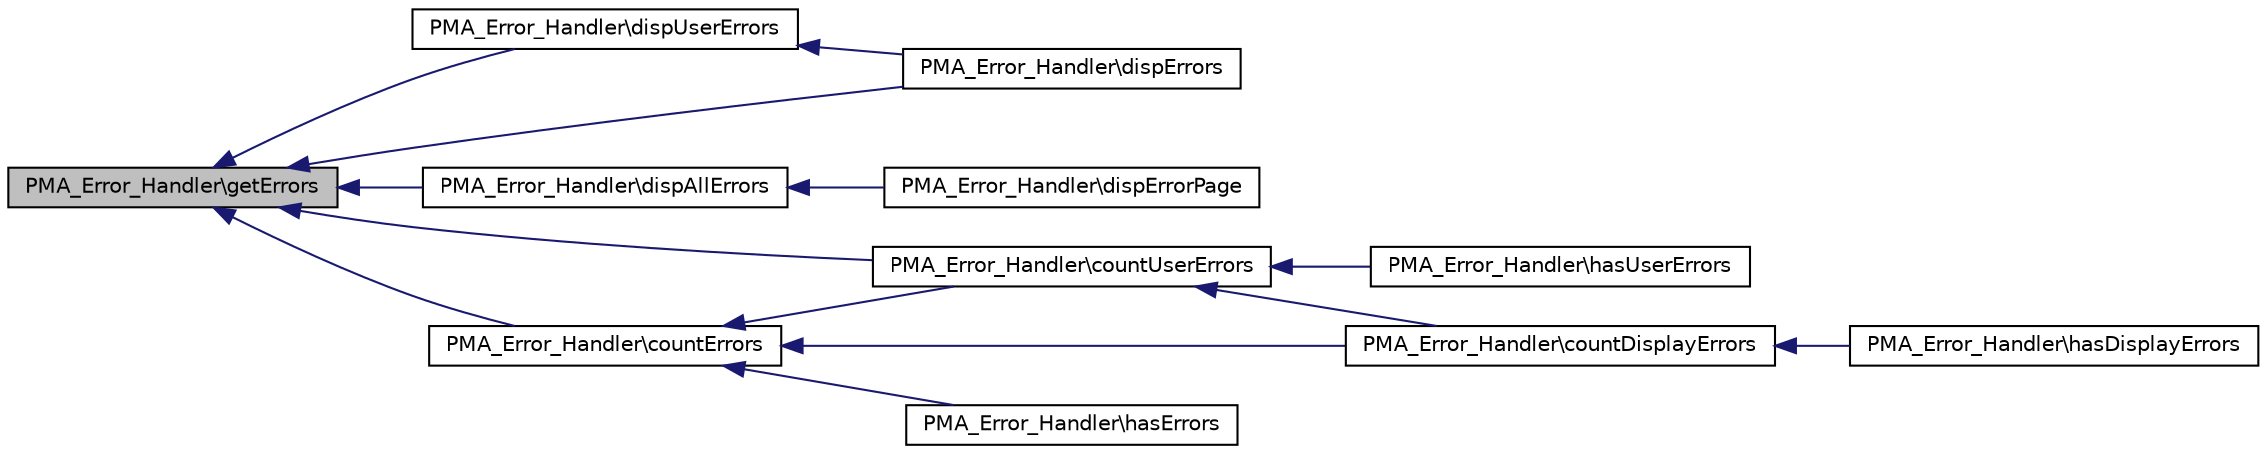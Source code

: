 digraph G
{
  edge [fontname="Helvetica",fontsize="10",labelfontname="Helvetica",labelfontsize="10"];
  node [fontname="Helvetica",fontsize="10",shape=record];
  rankdir="LR";
  Node1 [label="PMA_Error_Handler\\getErrors",height=0.2,width=0.4,color="black", fillcolor="grey75", style="filled" fontcolor="black"];
  Node1 -> Node2 [dir="back",color="midnightblue",fontsize="10",style="solid",fontname="Helvetica"];
  Node2 [label="PMA_Error_Handler\\dispUserErrors",height=0.2,width=0.4,color="black", fillcolor="white", style="filled",URL="$classPMA__Error__Handler.html#a64870f572a38c00471a066221a2457e5",tooltip="display user errors not displayed"];
  Node2 -> Node3 [dir="back",color="midnightblue",fontsize="10",style="solid",fontname="Helvetica"];
  Node3 [label="PMA_Error_Handler\\dispErrors",height=0.2,width=0.4,color="black", fillcolor="white", style="filled",URL="$classPMA__Error__Handler.html#a4a05f66e286aba15fb4cf9aece41f72d",tooltip="display errors not displayed"];
  Node1 -> Node4 [dir="back",color="midnightblue",fontsize="10",style="solid",fontname="Helvetica"];
  Node4 [label="PMA_Error_Handler\\dispAllErrors",height=0.2,width=0.4,color="black", fillcolor="white", style="filled",URL="$classPMA__Error__Handler.html#add5c4dbe7891a0cd3a8886d921603c71",tooltip="display all errors regardless already displayed or user errors"];
  Node4 -> Node5 [dir="back",color="midnightblue",fontsize="10",style="solid",fontname="Helvetica"];
  Node5 [label="PMA_Error_Handler\\dispErrorPage",height=0.2,width=0.4,color="black", fillcolor="white", style="filled",URL="$classPMA__Error__Handler.html#a983a21b0a84c1613a52d7fb73850e4e9",tooltip="display the whole error page with all errors"];
  Node1 -> Node3 [dir="back",color="midnightblue",fontsize="10",style="solid",fontname="Helvetica"];
  Node1 -> Node6 [dir="back",color="midnightblue",fontsize="10",style="solid",fontname="Helvetica"];
  Node6 [label="PMA_Error_Handler\\countErrors",height=0.2,width=0.4,color="black", fillcolor="white", style="filled",URL="$classPMA__Error__Handler.html#ae5a4963a00b807fd64772d6d9eb2d49a",tooltip="return count of errors"];
  Node6 -> Node7 [dir="back",color="midnightblue",fontsize="10",style="solid",fontname="Helvetica"];
  Node7 [label="PMA_Error_Handler\\countUserErrors",height=0.2,width=0.4,color="black", fillcolor="white", style="filled",URL="$classPMA__Error__Handler.html#a523c522c36fef9c3328e108e3470b6b2",tooltip="return count of user errors"];
  Node7 -> Node8 [dir="back",color="midnightblue",fontsize="10",style="solid",fontname="Helvetica"];
  Node8 [label="PMA_Error_Handler\\hasUserErrors",height=0.2,width=0.4,color="black", fillcolor="white", style="filled",URL="$classPMA__Error__Handler.html#a20248e0d8093ca00b59448dae94e9064",tooltip="whether use errors occured or not"];
  Node7 -> Node9 [dir="back",color="midnightblue",fontsize="10",style="solid",fontname="Helvetica"];
  Node9 [label="PMA_Error_Handler\\countDisplayErrors",height=0.2,width=0.4,color="black", fillcolor="white", style="filled",URL="$classPMA__Error__Handler.html#a12da824aed942c5fc690a00138b45ced",tooltip="number of errors to be displayed"];
  Node9 -> Node10 [dir="back",color="midnightblue",fontsize="10",style="solid",fontname="Helvetica"];
  Node10 [label="PMA_Error_Handler\\hasDisplayErrors",height=0.2,width=0.4,color="black", fillcolor="white", style="filled",URL="$classPMA__Error__Handler.html#a7b9f490c779d70625b4ce02cf500cc8c",tooltip="whether there are errors to display or not"];
  Node6 -> Node11 [dir="back",color="midnightblue",fontsize="10",style="solid",fontname="Helvetica"];
  Node11 [label="PMA_Error_Handler\\hasErrors",height=0.2,width=0.4,color="black", fillcolor="white", style="filled",URL="$classPMA__Error__Handler.html#ad7e25892bd613f7b6e2d2fdf3284da18",tooltip="whether errors occured or not"];
  Node6 -> Node9 [dir="back",color="midnightblue",fontsize="10",style="solid",fontname="Helvetica"];
  Node1 -> Node7 [dir="back",color="midnightblue",fontsize="10",style="solid",fontname="Helvetica"];
}

